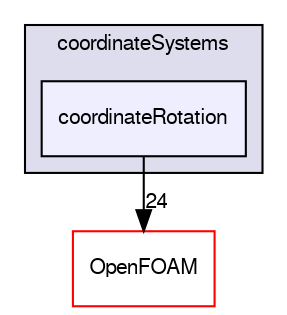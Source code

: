 digraph "src/meshTools/coordinateSystems/coordinateRotation" {
  bgcolor=transparent;
  compound=true
  node [ fontsize="10", fontname="FreeSans"];
  edge [ labelfontsize="10", labelfontname="FreeSans"];
  subgraph clusterdir_ef4318ca2457c4f3bff34731aba1c8d7 {
    graph [ bgcolor="#ddddee", pencolor="black", label="coordinateSystems" fontname="FreeSans", fontsize="10", URL="dir_ef4318ca2457c4f3bff34731aba1c8d7.html"]
  dir_3043f4fca9ae5d1e43bc0cf68d1a6ff1 [shape=box, label="coordinateRotation", style="filled", fillcolor="#eeeeff", pencolor="black", URL="dir_3043f4fca9ae5d1e43bc0cf68d1a6ff1.html"];
  }
  dir_c5473ff19b20e6ec4dfe5c310b3778a8 [shape=box label="OpenFOAM" color="red" URL="dir_c5473ff19b20e6ec4dfe5c310b3778a8.html"];
  dir_3043f4fca9ae5d1e43bc0cf68d1a6ff1->dir_c5473ff19b20e6ec4dfe5c310b3778a8 [headlabel="24", labeldistance=1.5 headhref="dir_001625_001732.html"];
}
